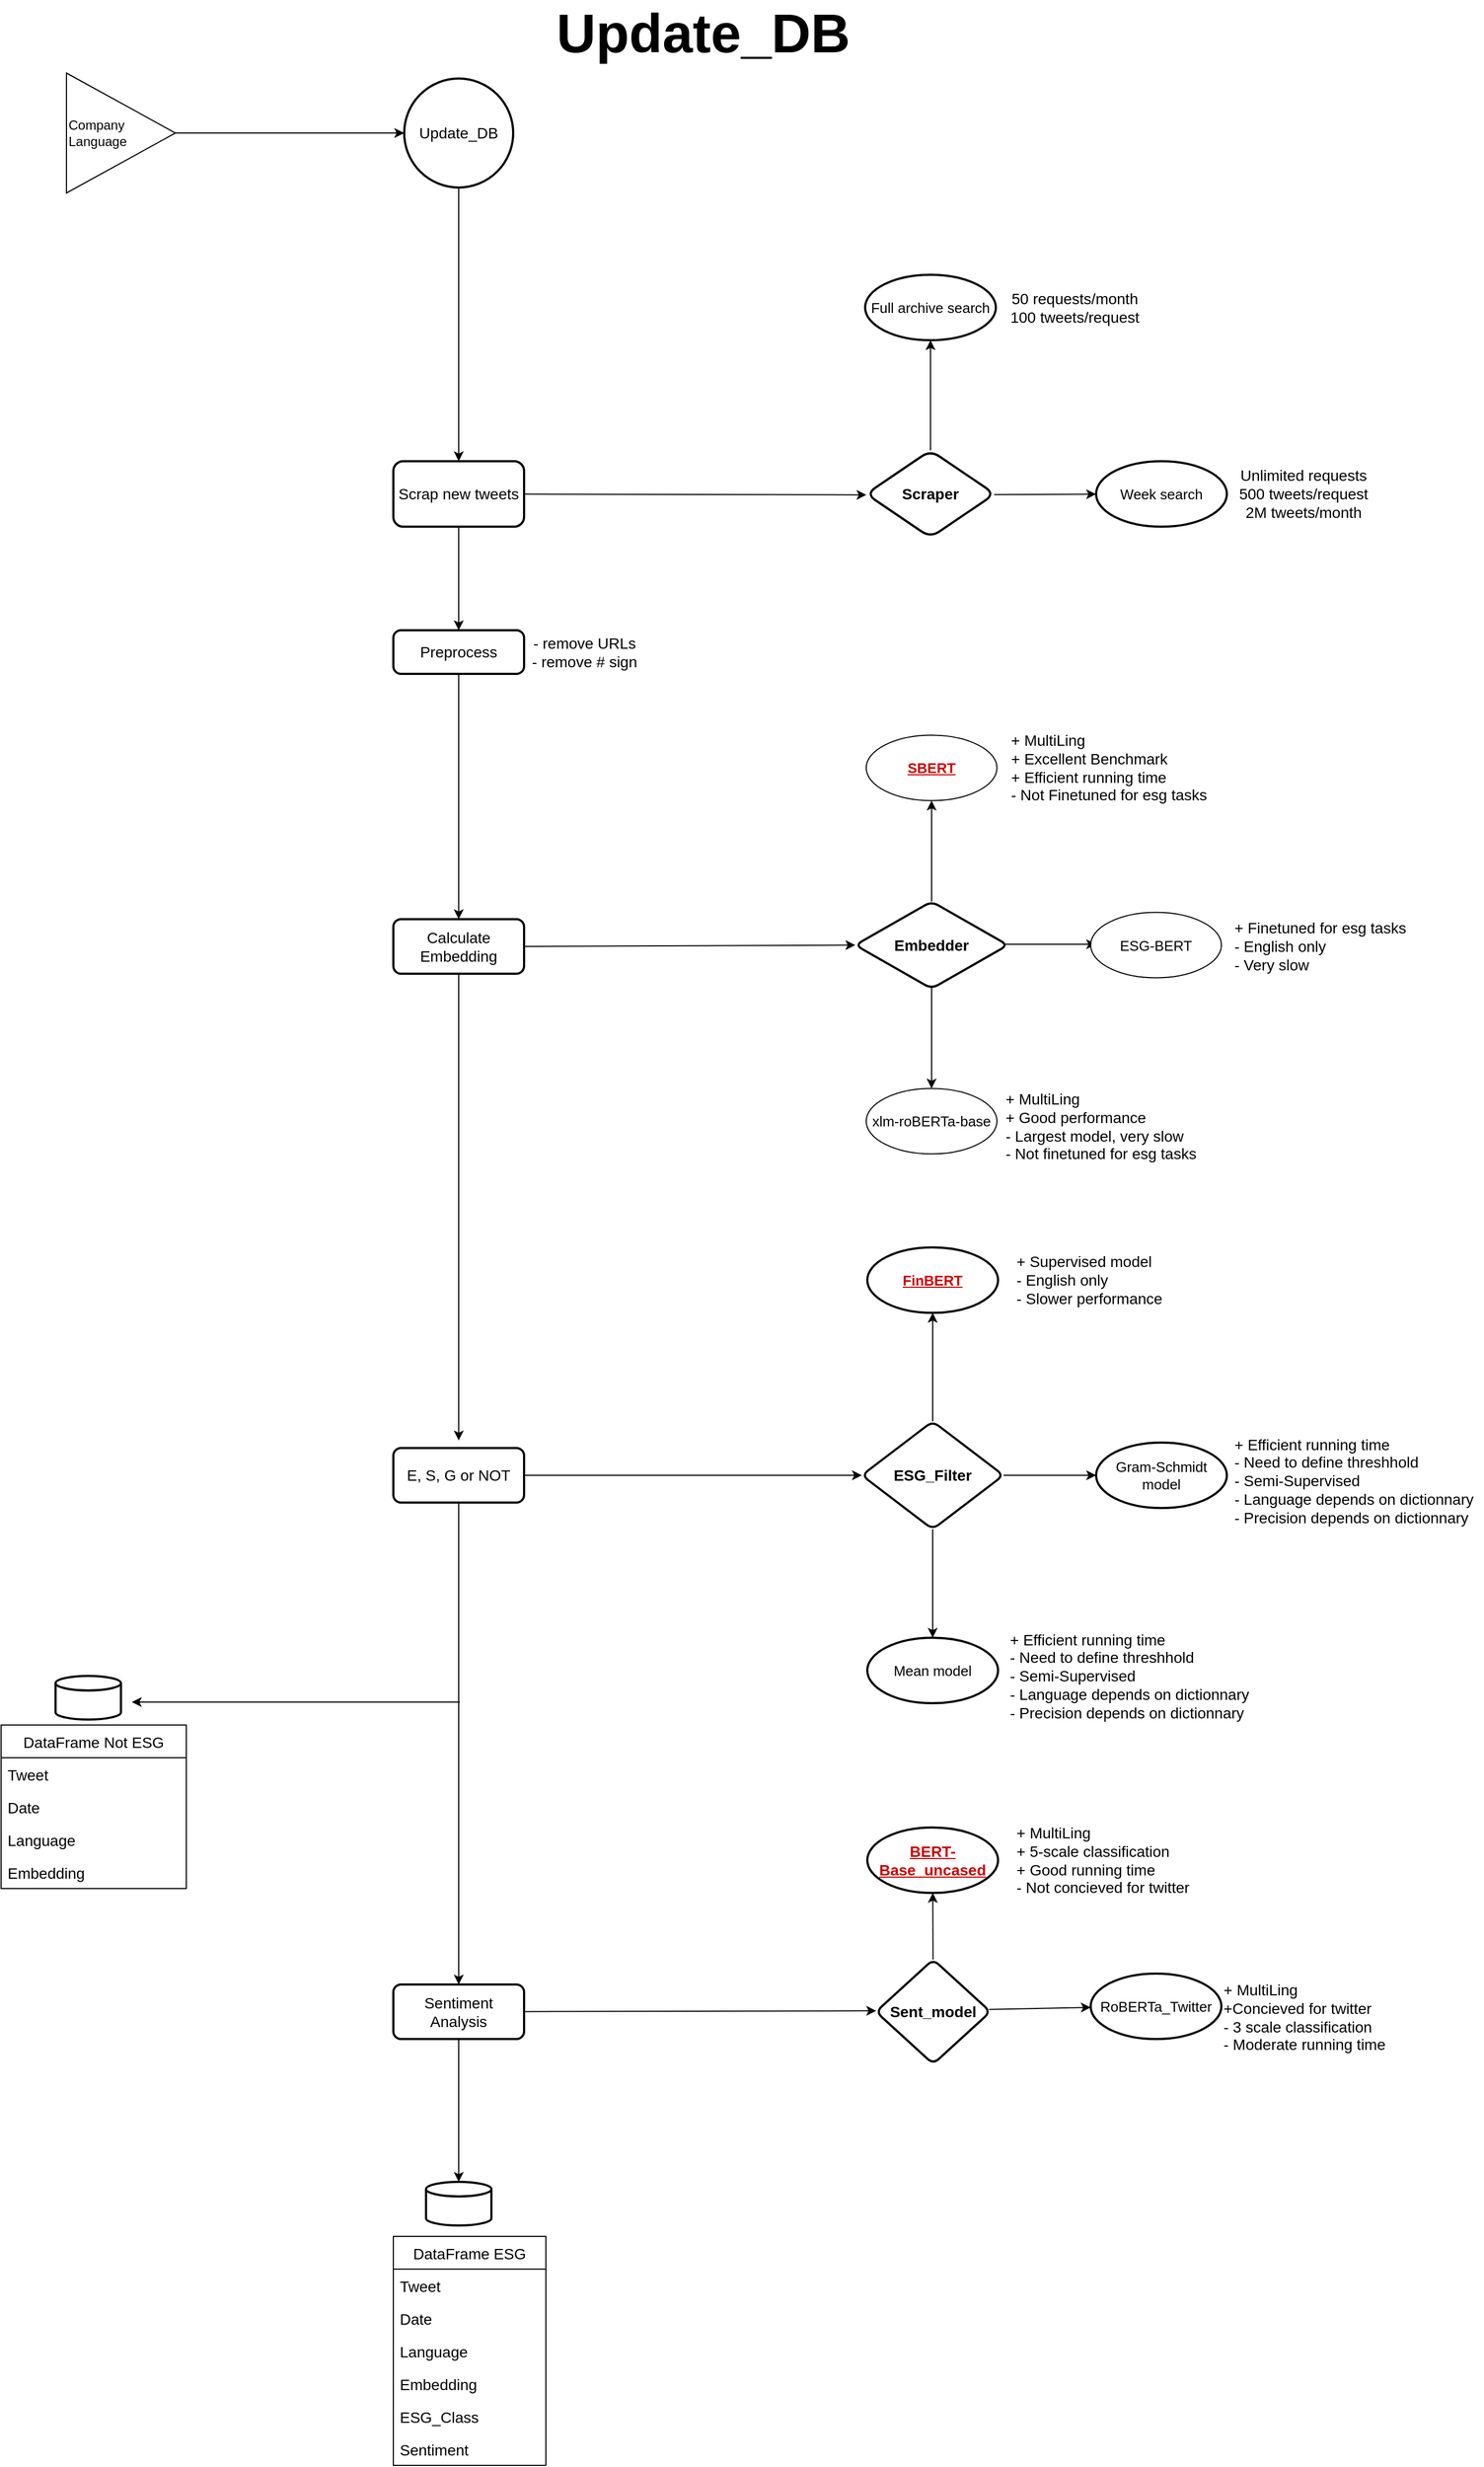 <mxfile>
    <diagram id="WYq8GOCfq9GIUAZUDXxE" name="Page-1">
        <mxGraphModel dx="2988" dy="3817" grid="1" gridSize="10" guides="1" tooltips="1" connect="1" arrows="1" fold="1" page="1" pageScale="1" pageWidth="827" pageHeight="1169" math="0" shadow="0">
            <root>
                <mxCell id="0"/>
                <mxCell id="1" parent="0"/>
                <mxCell id="7" value="" style="edgeStyle=none;html=1;fontSize=14;" parent="1" source="4" target="6" edge="1">
                    <mxGeometry relative="1" as="geometry"/>
                </mxCell>
                <mxCell id="4" value="&lt;font style=&quot;font-size: 14px&quot;&gt;Preprocess&lt;/font&gt;" style="rounded=1;whiteSpace=wrap;html=1;absoluteArcSize=1;arcSize=14;strokeWidth=2;" parent="1" vertex="1">
                    <mxGeometry x="525" y="-567" width="120" height="40" as="geometry"/>
                </mxCell>
                <mxCell id="21" value="" style="edgeStyle=none;html=1;fontSize=14;" parent="1" edge="1">
                    <mxGeometry relative="1" as="geometry">
                        <mxPoint x="585.0" y="-348.0" as="sourcePoint"/>
                        <mxPoint x="585.0" y="176" as="targetPoint"/>
                    </mxGeometry>
                </mxCell>
                <mxCell id="6" value="&lt;font style=&quot;font-size: 14px&quot;&gt;Calculate Embedding&lt;/font&gt;" style="rounded=1;whiteSpace=wrap;html=1;absoluteArcSize=1;arcSize=14;strokeWidth=2;" parent="1" vertex="1">
                    <mxGeometry x="525" y="-302" width="120" height="50" as="geometry"/>
                </mxCell>
                <mxCell id="145" value="" style="edgeStyle=none;html=1;fontSize=13;fontColor=#CC0000;" parent="1" source="8" edge="1">
                    <mxGeometry relative="1" as="geometry">
                        <mxPoint x="968.132" y="699.12" as="targetPoint"/>
                    </mxGeometry>
                </mxCell>
                <mxCell id="155" style="edgeStyle=none;html=1;entryX=0.5;entryY=0;entryDx=0;entryDy=0;entryPerimeter=0;fontSize=14;fontColor=#CC0000;" parent="1" source="8" target="10" edge="1">
                    <mxGeometry relative="1" as="geometry"/>
                </mxCell>
                <mxCell id="8" value="&lt;span style=&quot;font-size: 14px&quot;&gt;Sentiment Analysis&lt;/span&gt;" style="rounded=1;whiteSpace=wrap;html=1;absoluteArcSize=1;arcSize=14;strokeWidth=2;" parent="1" vertex="1">
                    <mxGeometry x="525" y="675" width="120" height="50" as="geometry"/>
                </mxCell>
                <mxCell id="10" value="" style="strokeWidth=2;html=1;shape=mxgraph.flowchart.database;whiteSpace=wrap;fontSize=14;" parent="1" vertex="1">
                    <mxGeometry x="555" y="856" width="60" height="40" as="geometry"/>
                </mxCell>
                <mxCell id="12" value="DataFrame Not ESG" style="swimlane;fontStyle=0;childLayout=stackLayout;horizontal=1;startSize=30;horizontalStack=0;resizeParent=1;resizeParentMax=0;resizeLast=0;collapsible=1;marginBottom=0;fontSize=14;" parent="1" vertex="1">
                    <mxGeometry x="165" y="437" width="170" height="150" as="geometry"/>
                </mxCell>
                <mxCell id="14" value="Tweet" style="text;strokeColor=none;fillColor=none;align=left;verticalAlign=middle;spacingLeft=4;spacingRight=4;overflow=hidden;points=[[0,0.5],[1,0.5]];portConstraint=eastwest;rotatable=0;fontSize=14;" parent="12" vertex="1">
                    <mxGeometry y="30" width="170" height="30" as="geometry"/>
                </mxCell>
                <mxCell id="18" value="Date" style="text;strokeColor=none;fillColor=none;align=left;verticalAlign=middle;spacingLeft=4;spacingRight=4;overflow=hidden;points=[[0,0.5],[1,0.5]];portConstraint=eastwest;rotatable=0;fontSize=14;" parent="12" vertex="1">
                    <mxGeometry y="60" width="170" height="30" as="geometry"/>
                </mxCell>
                <mxCell id="17" value="Language" style="text;strokeColor=none;fillColor=none;align=left;verticalAlign=middle;spacingLeft=4;spacingRight=4;overflow=hidden;points=[[0,0.5],[1,0.5]];portConstraint=eastwest;rotatable=0;fontSize=14;" parent="12" vertex="1">
                    <mxGeometry y="90" width="170" height="30" as="geometry"/>
                </mxCell>
                <mxCell id="15" value="Embedding" style="text;strokeColor=none;fillColor=none;align=left;verticalAlign=middle;spacingLeft=4;spacingRight=4;overflow=hidden;points=[[0,0.5],[1,0.5]];portConstraint=eastwest;rotatable=0;fontSize=14;" parent="12" vertex="1">
                    <mxGeometry y="120" width="170" height="30" as="geometry"/>
                </mxCell>
                <mxCell id="22" value="" style="edgeStyle=none;html=1;fontSize=14;" parent="1" source="20" target="8" edge="1">
                    <mxGeometry relative="1" as="geometry">
                        <Array as="points">
                            <mxPoint x="585" y="467"/>
                        </Array>
                    </mxGeometry>
                </mxCell>
                <mxCell id="121" value="" style="edgeStyle=none;html=1;fontSize=13;fontColor=#CC0000;" parent="1" source="20" target="120" edge="1">
                    <mxGeometry relative="1" as="geometry"/>
                </mxCell>
                <mxCell id="20" value="&lt;font style=&quot;font-size: 14px&quot;&gt;E, S, G or NOT&lt;/font&gt;" style="rounded=1;whiteSpace=wrap;html=1;absoluteArcSize=1;arcSize=14;strokeWidth=2;" parent="1" vertex="1">
                    <mxGeometry x="525" y="183" width="120" height="50" as="geometry"/>
                </mxCell>
                <mxCell id="131" value="" style="edgeStyle=none;html=1;fontSize=13;fontColor=#CC0000;" parent="1" source="23" target="130" edge="1">
                    <mxGeometry relative="1" as="geometry"/>
                </mxCell>
                <mxCell id="23" value="Update_DB" style="strokeWidth=2;html=1;shape=mxgraph.flowchart.start_2;whiteSpace=wrap;fontSize=14;" parent="1" vertex="1">
                    <mxGeometry x="535" y="-1073" width="100" height="100" as="geometry"/>
                </mxCell>
                <mxCell id="81" value="- remove URLs&lt;br&gt;- remove # sign" style="text;html=1;align=center;verticalAlign=middle;resizable=0;points=[];autosize=1;strokeColor=none;fillColor=none;fontSize=14;" parent="1" vertex="1">
                    <mxGeometry x="645" y="-567" width="110" height="40" as="geometry"/>
                </mxCell>
                <mxCell id="114" value="" style="edgeStyle=none;html=1;exitX=0.5;exitY=0;exitDx=0;exitDy=0;" parent="1" source="122" target="113" edge="1">
                    <mxGeometry relative="1" as="geometry">
                        <mxPoint x="1019" y="-369.5" as="sourcePoint"/>
                    </mxGeometry>
                </mxCell>
                <mxCell id="116" value="" style="edgeStyle=none;html=1;" parent="1" edge="1">
                    <mxGeometry relative="1" as="geometry">
                        <mxPoint x="1085" y="-279.02" as="sourcePoint"/>
                        <mxPoint x="1170.0" y="-279.02" as="targetPoint"/>
                    </mxGeometry>
                </mxCell>
                <mxCell id="118" value="" style="edgeStyle=none;html=1;entryX=0.5;entryY=0;entryDx=0;entryDy=0;" parent="1" target="117" edge="1">
                    <mxGeometry relative="1" as="geometry">
                        <mxPoint x="1019" y="-287" as="sourcePoint"/>
                        <mxPoint x="1019.0" y="-195.75" as="targetPoint"/>
                    </mxGeometry>
                </mxCell>
                <mxCell id="113" value="&lt;font style=&quot;font-size: 13px&quot; color=&quot;#cc0000&quot;&gt;&lt;u&gt;&lt;b&gt;SBERT&lt;/b&gt;&lt;/u&gt;&lt;/font&gt;" style="ellipse;whiteSpace=wrap;html=1;dashed=0;" parent="1" vertex="1">
                    <mxGeometry x="959" y="-470.75" width="120" height="60" as="geometry"/>
                </mxCell>
                <mxCell id="115" value="&lt;font style=&quot;font-size: 13px&quot;&gt;ESG-BERT&lt;/font&gt;" style="ellipse;whiteSpace=wrap;html=1;dashed=0;" parent="1" vertex="1">
                    <mxGeometry x="1165" y="-308.25" width="120" height="60" as="geometry"/>
                </mxCell>
                <mxCell id="117" value="&lt;font style=&quot;font-size: 13px&quot;&gt;xlm-roBERTa-base&lt;/font&gt;" style="ellipse;whiteSpace=wrap;html=1;dashed=0;" parent="1" vertex="1">
                    <mxGeometry x="959" y="-146.75" width="120" height="60" as="geometry"/>
                </mxCell>
                <mxCell id="124" value="" style="edgeStyle=none;html=1;fontSize=14;fontColor=#CC0000;" parent="1" source="120" target="123" edge="1">
                    <mxGeometry relative="1" as="geometry"/>
                </mxCell>
                <mxCell id="126" value="" style="edgeStyle=none;html=1;fontSize=13;fontColor=#CC0000;" parent="1" source="120" target="125" edge="1">
                    <mxGeometry relative="1" as="geometry"/>
                </mxCell>
                <mxCell id="128" value="" style="edgeStyle=none;html=1;fontSize=13;fontColor=#CC0000;" parent="1" source="120" target="127" edge="1">
                    <mxGeometry relative="1" as="geometry"/>
                </mxCell>
                <mxCell id="120" value="&lt;b&gt;&lt;font style=&quot;font-size: 14px&quot;&gt;ESG_Filter&lt;/font&gt;&lt;/b&gt;" style="rhombus;whiteSpace=wrap;html=1;rounded=1;arcSize=14;strokeWidth=2;" parent="1" vertex="1">
                    <mxGeometry x="955" y="158.5" width="130" height="99" as="geometry"/>
                </mxCell>
                <mxCell id="122" value="&lt;b&gt;&lt;font style=&quot;font-size: 14px&quot;&gt;Embedder&lt;/font&gt;&lt;/b&gt;" style="rhombus;whiteSpace=wrap;html=1;rounded=1;arcSize=14;strokeWidth=2;" parent="1" vertex="1">
                    <mxGeometry x="949" y="-318.25" width="140" height="80" as="geometry"/>
                </mxCell>
                <mxCell id="123" value="&lt;font style=&quot;font-size: 13px&quot; color=&quot;#cc0000&quot;&gt;&lt;b&gt;&lt;u&gt;FinBERT&lt;/u&gt;&lt;/b&gt;&lt;/font&gt;" style="ellipse;whiteSpace=wrap;html=1;rounded=1;arcSize=14;strokeWidth=2;" parent="1" vertex="1">
                    <mxGeometry x="960" y="-1" width="120" height="60" as="geometry"/>
                </mxCell>
                <mxCell id="125" value="&lt;font style=&quot;font-size: 13px&quot;&gt;Gram-Schmidt&lt;br&gt;model&lt;/font&gt;" style="ellipse;whiteSpace=wrap;html=1;rounded=1;arcSize=14;strokeWidth=2;" parent="1" vertex="1">
                    <mxGeometry x="1170" y="178" width="120" height="60" as="geometry"/>
                </mxCell>
                <mxCell id="127" value="&lt;font style=&quot;font-size: 13px&quot;&gt;Mean model&lt;/font&gt;" style="ellipse;whiteSpace=wrap;html=1;rounded=1;arcSize=14;strokeWidth=2;" parent="1" vertex="1">
                    <mxGeometry x="960" y="357" width="120" height="60" as="geometry"/>
                </mxCell>
                <mxCell id="129" value="" style="endArrow=classic;html=1;fontSize=13;fontColor=#CC0000;exitX=1;exitY=0.5;exitDx=0;exitDy=0;entryX=0;entryY=0.5;entryDx=0;entryDy=0;" parent="1" source="6" target="122" edge="1">
                    <mxGeometry width="50" height="50" relative="1" as="geometry">
                        <mxPoint x="825" y="-72" as="sourcePoint"/>
                        <mxPoint x="875" y="-122" as="targetPoint"/>
                    </mxGeometry>
                </mxCell>
                <mxCell id="134" value="" style="edgeStyle=none;html=1;fontSize=13;fontColor=#CC0000;" parent="1" source="130" edge="1">
                    <mxGeometry relative="1" as="geometry">
                        <mxPoint x="959.2" y="-691.136" as="targetPoint"/>
                    </mxGeometry>
                </mxCell>
                <mxCell id="130" value="Scrap new tweets" style="rounded=1;whiteSpace=wrap;html=1;fontSize=14;strokeWidth=2;" parent="1" vertex="1">
                    <mxGeometry x="525" y="-722" width="120" height="60" as="geometry"/>
                </mxCell>
                <mxCell id="132" value="" style="endArrow=classic;html=1;fontSize=13;fontColor=#CC0000;exitX=0.5;exitY=1;exitDx=0;exitDy=0;entryX=0.5;entryY=0;entryDx=0;entryDy=0;" parent="1" source="130" target="4" edge="1">
                    <mxGeometry width="50" height="50" relative="1" as="geometry">
                        <mxPoint x="825" y="-412" as="sourcePoint"/>
                        <mxPoint x="515" y="-572" as="targetPoint"/>
                    </mxGeometry>
                </mxCell>
                <mxCell id="138" value="" style="edgeStyle=none;html=1;fontSize=13;fontColor=#CC0000;" parent="1" target="137" edge="1">
                    <mxGeometry relative="1" as="geometry">
                        <mxPoint x="1076.433" y="-691.384" as="sourcePoint"/>
                    </mxGeometry>
                </mxCell>
                <mxCell id="140" value="" style="edgeStyle=none;html=1;fontSize=13;fontColor=#CC0000;" parent="1" source="133" target="139" edge="1">
                    <mxGeometry relative="1" as="geometry"/>
                </mxCell>
                <mxCell id="133" value="&lt;b&gt;Scraper&lt;/b&gt;" style="rhombus;whiteSpace=wrap;html=1;fontSize=14;rounded=1;strokeWidth=2;" parent="1" vertex="1">
                    <mxGeometry x="959" y="-732" width="118" height="80" as="geometry"/>
                </mxCell>
                <mxCell id="137" value="&lt;font style=&quot;font-size: 13px&quot;&gt;Week search&lt;/font&gt;" style="ellipse;whiteSpace=wrap;html=1;fontSize=14;rounded=1;strokeWidth=2;" parent="1" vertex="1">
                    <mxGeometry x="1170" y="-722" width="120" height="60" as="geometry"/>
                </mxCell>
                <mxCell id="139" value="&lt;font style=&quot;font-size: 13px&quot;&gt;Full archive search&lt;/font&gt;" style="ellipse;whiteSpace=wrap;html=1;fontSize=14;rounded=1;strokeWidth=2;" parent="1" vertex="1">
                    <mxGeometry x="958" y="-893" width="120" height="60" as="geometry"/>
                </mxCell>
                <mxCell id="147" value="" style="edgeStyle=none;html=1;fontSize=13;fontColor=#CC0000;" parent="1" source="144" target="146" edge="1">
                    <mxGeometry relative="1" as="geometry"/>
                </mxCell>
                <mxCell id="149" value="" style="edgeStyle=none;html=1;fontSize=13;fontColor=#CC0000;" parent="1" target="148" edge="1">
                    <mxGeometry relative="1" as="geometry">
                        <mxPoint x="1071.703" y="697.814" as="sourcePoint"/>
                    </mxGeometry>
                </mxCell>
                <mxCell id="144" value="&lt;b&gt;&lt;font style=&quot;font-size: 14px&quot;&gt;Sent_model&lt;/font&gt;&lt;/b&gt;" style="rhombus;whiteSpace=wrap;html=1;rounded=1;arcSize=14;strokeWidth=2;" parent="1" vertex="1">
                    <mxGeometry x="968" y="652" width="105" height="96" as="geometry"/>
                </mxCell>
                <mxCell id="146" value="&lt;font&gt;&lt;font style=&quot;font-size: 14px&quot; color=&quot;#cc0000&quot;&gt;&lt;b&gt;&lt;u&gt;BERT-Base_uncased&lt;/u&gt;&lt;/b&gt;&lt;/font&gt;&lt;br&gt;&lt;/font&gt;" style="ellipse;whiteSpace=wrap;html=1;rounded=1;arcSize=14;strokeWidth=2;" parent="1" vertex="1">
                    <mxGeometry x="960" y="531" width="120" height="60" as="geometry"/>
                </mxCell>
                <mxCell id="148" value="&lt;span style=&quot;font-size: 13px&quot;&gt;RoBERTa_Twitter&lt;/span&gt;" style="ellipse;whiteSpace=wrap;html=1;rounded=1;arcSize=14;strokeWidth=2;" parent="1" vertex="1">
                    <mxGeometry x="1165" y="665" width="120" height="60" as="geometry"/>
                </mxCell>
                <mxCell id="156" value="" style="strokeWidth=2;html=1;shape=mxgraph.flowchart.database;whiteSpace=wrap;fontSize=14;" parent="1" vertex="1">
                    <mxGeometry x="215" y="392" width="60" height="40" as="geometry"/>
                </mxCell>
                <mxCell id="158" value="DataFrame ESG" style="swimlane;fontStyle=0;childLayout=stackLayout;horizontal=1;startSize=30;horizontalStack=0;resizeParent=1;resizeParentMax=0;resizeLast=0;collapsible=1;marginBottom=0;fontSize=14;" parent="1" vertex="1">
                    <mxGeometry x="525" y="906" width="140" height="210" as="geometry"/>
                </mxCell>
                <mxCell id="159" value="Tweet" style="text;strokeColor=none;fillColor=none;align=left;verticalAlign=middle;spacingLeft=4;spacingRight=4;overflow=hidden;points=[[0,0.5],[1,0.5]];portConstraint=eastwest;rotatable=0;fontSize=14;" parent="158" vertex="1">
                    <mxGeometry y="30" width="140" height="30" as="geometry"/>
                </mxCell>
                <mxCell id="160" value="Date" style="text;strokeColor=none;fillColor=none;align=left;verticalAlign=middle;spacingLeft=4;spacingRight=4;overflow=hidden;points=[[0,0.5],[1,0.5]];portConstraint=eastwest;rotatable=0;fontSize=14;" parent="158" vertex="1">
                    <mxGeometry y="60" width="140" height="30" as="geometry"/>
                </mxCell>
                <mxCell id="161" value="Language" style="text;strokeColor=none;fillColor=none;align=left;verticalAlign=middle;spacingLeft=4;spacingRight=4;overflow=hidden;points=[[0,0.5],[1,0.5]];portConstraint=eastwest;rotatable=0;fontSize=14;" parent="158" vertex="1">
                    <mxGeometry y="90" width="140" height="30" as="geometry"/>
                </mxCell>
                <mxCell id="163" value="Embedding" style="text;strokeColor=none;fillColor=none;align=left;verticalAlign=middle;spacingLeft=4;spacingRight=4;overflow=hidden;points=[[0,0.5],[1,0.5]];portConstraint=eastwest;rotatable=0;fontSize=14;" parent="158" vertex="1">
                    <mxGeometry y="120" width="140" height="30" as="geometry"/>
                </mxCell>
                <mxCell id="162" value="ESG_Class" style="text;strokeColor=none;fillColor=none;align=left;verticalAlign=middle;spacingLeft=4;spacingRight=4;overflow=hidden;points=[[0,0.5],[1,0.5]];portConstraint=eastwest;rotatable=0;fontSize=14;" parent="158" vertex="1">
                    <mxGeometry y="150" width="140" height="30" as="geometry"/>
                </mxCell>
                <mxCell id="164" value="Sentiment" style="text;strokeColor=none;fillColor=none;align=left;verticalAlign=middle;spacingLeft=4;spacingRight=4;overflow=hidden;points=[[0,0.5],[1,0.5]];portConstraint=eastwest;rotatable=0;fontSize=14;" parent="158" vertex="1">
                    <mxGeometry y="180" width="140" height="30" as="geometry"/>
                </mxCell>
                <mxCell id="165" value="" style="endArrow=classic;html=1;fontSize=14;fontColor=#CC0000;" parent="1" edge="1">
                    <mxGeometry width="50" height="50" relative="1" as="geometry">
                        <mxPoint x="586" y="416" as="sourcePoint"/>
                        <mxPoint x="285" y="416" as="targetPoint"/>
                    </mxGeometry>
                </mxCell>
                <mxCell id="168" value="50 requests/month&lt;br&gt;100 tweets/request" style="text;html=1;align=center;verticalAlign=middle;resizable=0;points=[];autosize=1;strokeColor=none;fillColor=none;fontSize=14;fontColor=#000000;" parent="1" vertex="1">
                    <mxGeometry x="1085" y="-883" width="130" height="40" as="geometry"/>
                </mxCell>
                <mxCell id="169" value="Unlimited requests&lt;br&gt;500 tweets/request&lt;br&gt;2M tweets/month" style="text;html=1;align=center;verticalAlign=middle;resizable=0;points=[];autosize=1;strokeColor=none;fillColor=none;fontSize=14;fontColor=#000000;" parent="1" vertex="1">
                    <mxGeometry x="1295" y="-722" width="130" height="60" as="geometry"/>
                </mxCell>
                <mxCell id="170" value="+ MultiLing&lt;br&gt;+ Excellent Benchmark&lt;br&gt;+ Efficient running time&lt;br&gt;- Not Finetuned for esg tasks" style="text;html=1;align=left;verticalAlign=middle;resizable=0;points=[];autosize=1;strokeColor=none;fillColor=none;fontSize=14;fontColor=#000000;" parent="1" vertex="1">
                    <mxGeometry x="1090" y="-475.75" width="190" height="70" as="geometry"/>
                </mxCell>
                <mxCell id="171" value="+ Finetuned for esg tasks&lt;br&gt;- English only&lt;br&gt;- Very slow" style="text;html=1;align=left;verticalAlign=middle;resizable=0;points=[];autosize=1;strokeColor=none;fillColor=none;fontSize=14;fontColor=#000000;" parent="1" vertex="1">
                    <mxGeometry x="1295" y="-307" width="170" height="60" as="geometry"/>
                </mxCell>
                <mxCell id="172" value="+ MultiLing&lt;br&gt;+ Good performance&lt;br&gt;- Largest model, very slow&lt;br&gt;- Not finetuned for esg tasks" style="text;html=1;align=left;verticalAlign=middle;resizable=0;points=[];autosize=1;strokeColor=none;fillColor=none;fontSize=14;fontColor=#000000;" parent="1" vertex="1">
                    <mxGeometry x="1085" y="-146.75" width="190" height="70" as="geometry"/>
                </mxCell>
                <mxCell id="173" value="+ MultiLing&lt;br&gt;+ 5-scale classification&lt;br&gt;+ Good running time&lt;br&gt;- Not concieved for twitter&amp;nbsp;" style="text;html=1;align=left;verticalAlign=middle;resizable=0;points=[];autosize=1;strokeColor=none;fillColor=none;fontSize=14;fontColor=#000000;" parent="1" vertex="1">
                    <mxGeometry x="1095" y="526" width="180" height="70" as="geometry"/>
                </mxCell>
                <mxCell id="174" value="+ MultiLing&lt;br&gt;+Concieved for twitter&lt;br&gt;- 3 scale classification&lt;br&gt;- Moderate running time" style="text;html=1;align=left;verticalAlign=middle;resizable=0;points=[];autosize=1;strokeColor=none;fillColor=none;fontSize=14;fontColor=#000000;" parent="1" vertex="1">
                    <mxGeometry x="1285" y="670" width="160" height="70" as="geometry"/>
                </mxCell>
                <mxCell id="175" value="+ Supervised model&lt;br&gt;- English only&lt;br&gt;- Slower performance" style="text;html=1;align=left;verticalAlign=middle;resizable=0;points=[];autosize=1;strokeColor=none;fillColor=none;fontSize=14;fontColor=#000000;" parent="1" vertex="1">
                    <mxGeometry x="1095" y="-1" width="150" height="60" as="geometry"/>
                </mxCell>
                <mxCell id="176" value="+ Efficient running time&lt;br&gt;- Need to define threshhold&lt;br&gt;- Semi-Supervised&lt;br&gt;- Language depends on dictionnary&lt;br&gt;- Precision depends on dictionnary" style="text;html=1;align=left;verticalAlign=middle;resizable=0;points=[];autosize=1;strokeColor=none;fillColor=none;fontSize=14;fontColor=#000000;" parent="1" vertex="1">
                    <mxGeometry x="1295" y="167.5" width="230" height="90" as="geometry"/>
                </mxCell>
                <mxCell id="178" value="+ Efficient running time&lt;br&gt;- Need to define threshhold&lt;br&gt;- Semi-Supervised&lt;br&gt;- Language depends on dictionnary&lt;br&gt;- Precision depends on dictionnary" style="text;html=1;align=left;verticalAlign=middle;resizable=0;points=[];autosize=1;strokeColor=none;fillColor=none;fontSize=14;fontColor=#000000;" parent="1" vertex="1">
                    <mxGeometry x="1089" y="347" width="230" height="90" as="geometry"/>
                </mxCell>
                <mxCell id="180" style="edgeStyle=none;html=1;entryX=0;entryY=0.5;entryDx=0;entryDy=0;entryPerimeter=0;" parent="1" source="179" target="23" edge="1">
                    <mxGeometry relative="1" as="geometry"/>
                </mxCell>
                <mxCell id="179" value="&lt;span&gt;Company&amp;nbsp;&lt;/span&gt;&lt;br&gt;&lt;span&gt;Language&lt;/span&gt;" style="triangle;whiteSpace=wrap;html=1;dashed=0;direction=east;align=left;" parent="1" vertex="1">
                    <mxGeometry x="225" y="-1078" width="100" height="110" as="geometry"/>
                </mxCell>
                <mxCell id="181" value="&lt;font style=&quot;font-size: 50px&quot;&gt;Update_DB&lt;/font&gt;" style="text;html=1;align=center;verticalAlign=middle;resizable=0;points=[];autosize=1;strokeColor=none;fillColor=none;fontStyle=1" vertex="1" parent="1">
                    <mxGeometry x="669" y="-1130" width="280" height="30" as="geometry"/>
                </mxCell>
            </root>
        </mxGraphModel>
    </diagram>
</mxfile>